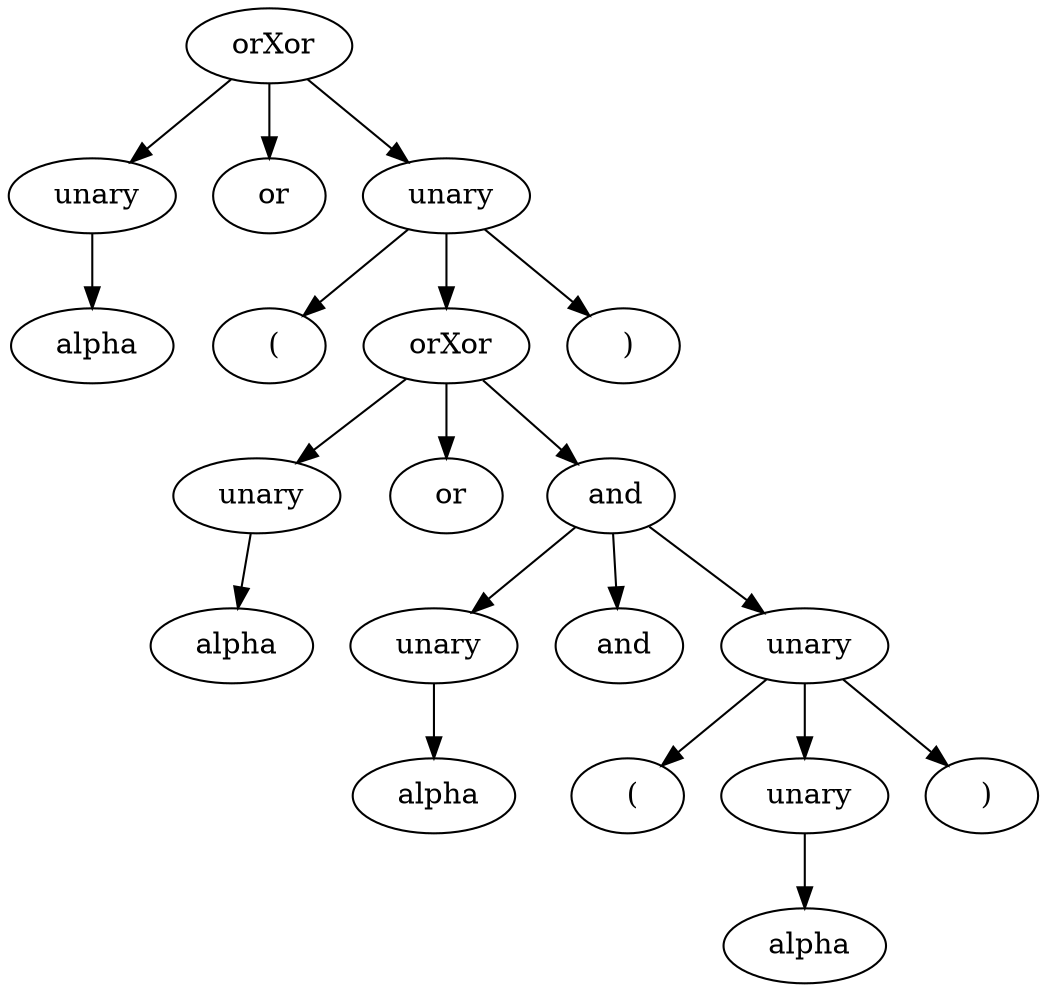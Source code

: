 digraph res{0 [label = " orXor"]
0->1;
1 [label = " unary"]
1->2;
2 [label = " alpha"]
0->3;
3 [label = " or"]
0->4;
4 [label = " unary"]
4->5;
5 [label = " ("]
4->6;
6 [label = " orXor"]
6->7;
7 [label = " unary"]
7->8;
8 [label = " alpha"]
6->9;
9 [label = " or"]
6->10;
10 [label = " and"]
10->11;
11 [label = " unary"]
11->12;
12 [label = " alpha"]
10->13;
13 [label = " and"]
10->14;
14 [label = " unary"]
14->15;
15 [label = " ("]
14->16;
16 [label = " unary"]
16->17;
17 [label = " alpha"]
14->18;
18 [label = " )"]
4->19;
19 [label = " )"]
}
